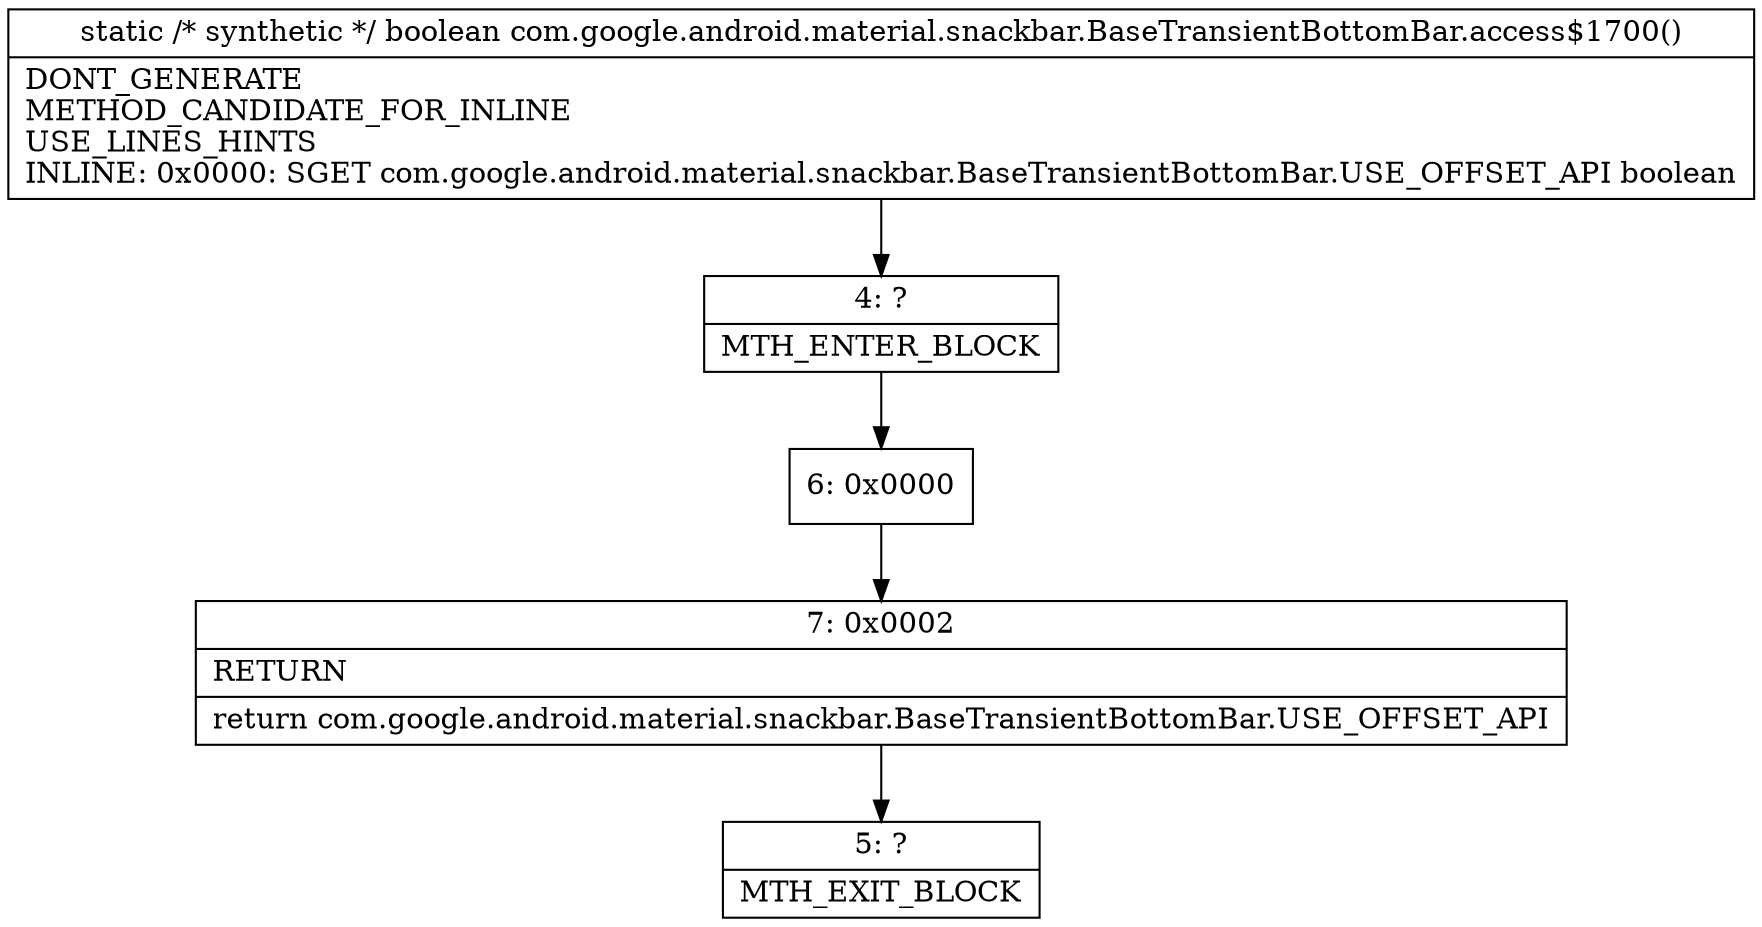 digraph "CFG forcom.google.android.material.snackbar.BaseTransientBottomBar.access$1700()Z" {
Node_4 [shape=record,label="{4\:\ ?|MTH_ENTER_BLOCK\l}"];
Node_6 [shape=record,label="{6\:\ 0x0000}"];
Node_7 [shape=record,label="{7\:\ 0x0002|RETURN\l|return com.google.android.material.snackbar.BaseTransientBottomBar.USE_OFFSET_API\l}"];
Node_5 [shape=record,label="{5\:\ ?|MTH_EXIT_BLOCK\l}"];
MethodNode[shape=record,label="{static \/* synthetic *\/ boolean com.google.android.material.snackbar.BaseTransientBottomBar.access$1700()  | DONT_GENERATE\lMETHOD_CANDIDATE_FOR_INLINE\lUSE_LINES_HINTS\lINLINE: 0x0000: SGET   com.google.android.material.snackbar.BaseTransientBottomBar.USE_OFFSET_API boolean\l}"];
MethodNode -> Node_4;Node_4 -> Node_6;
Node_6 -> Node_7;
Node_7 -> Node_5;
}

